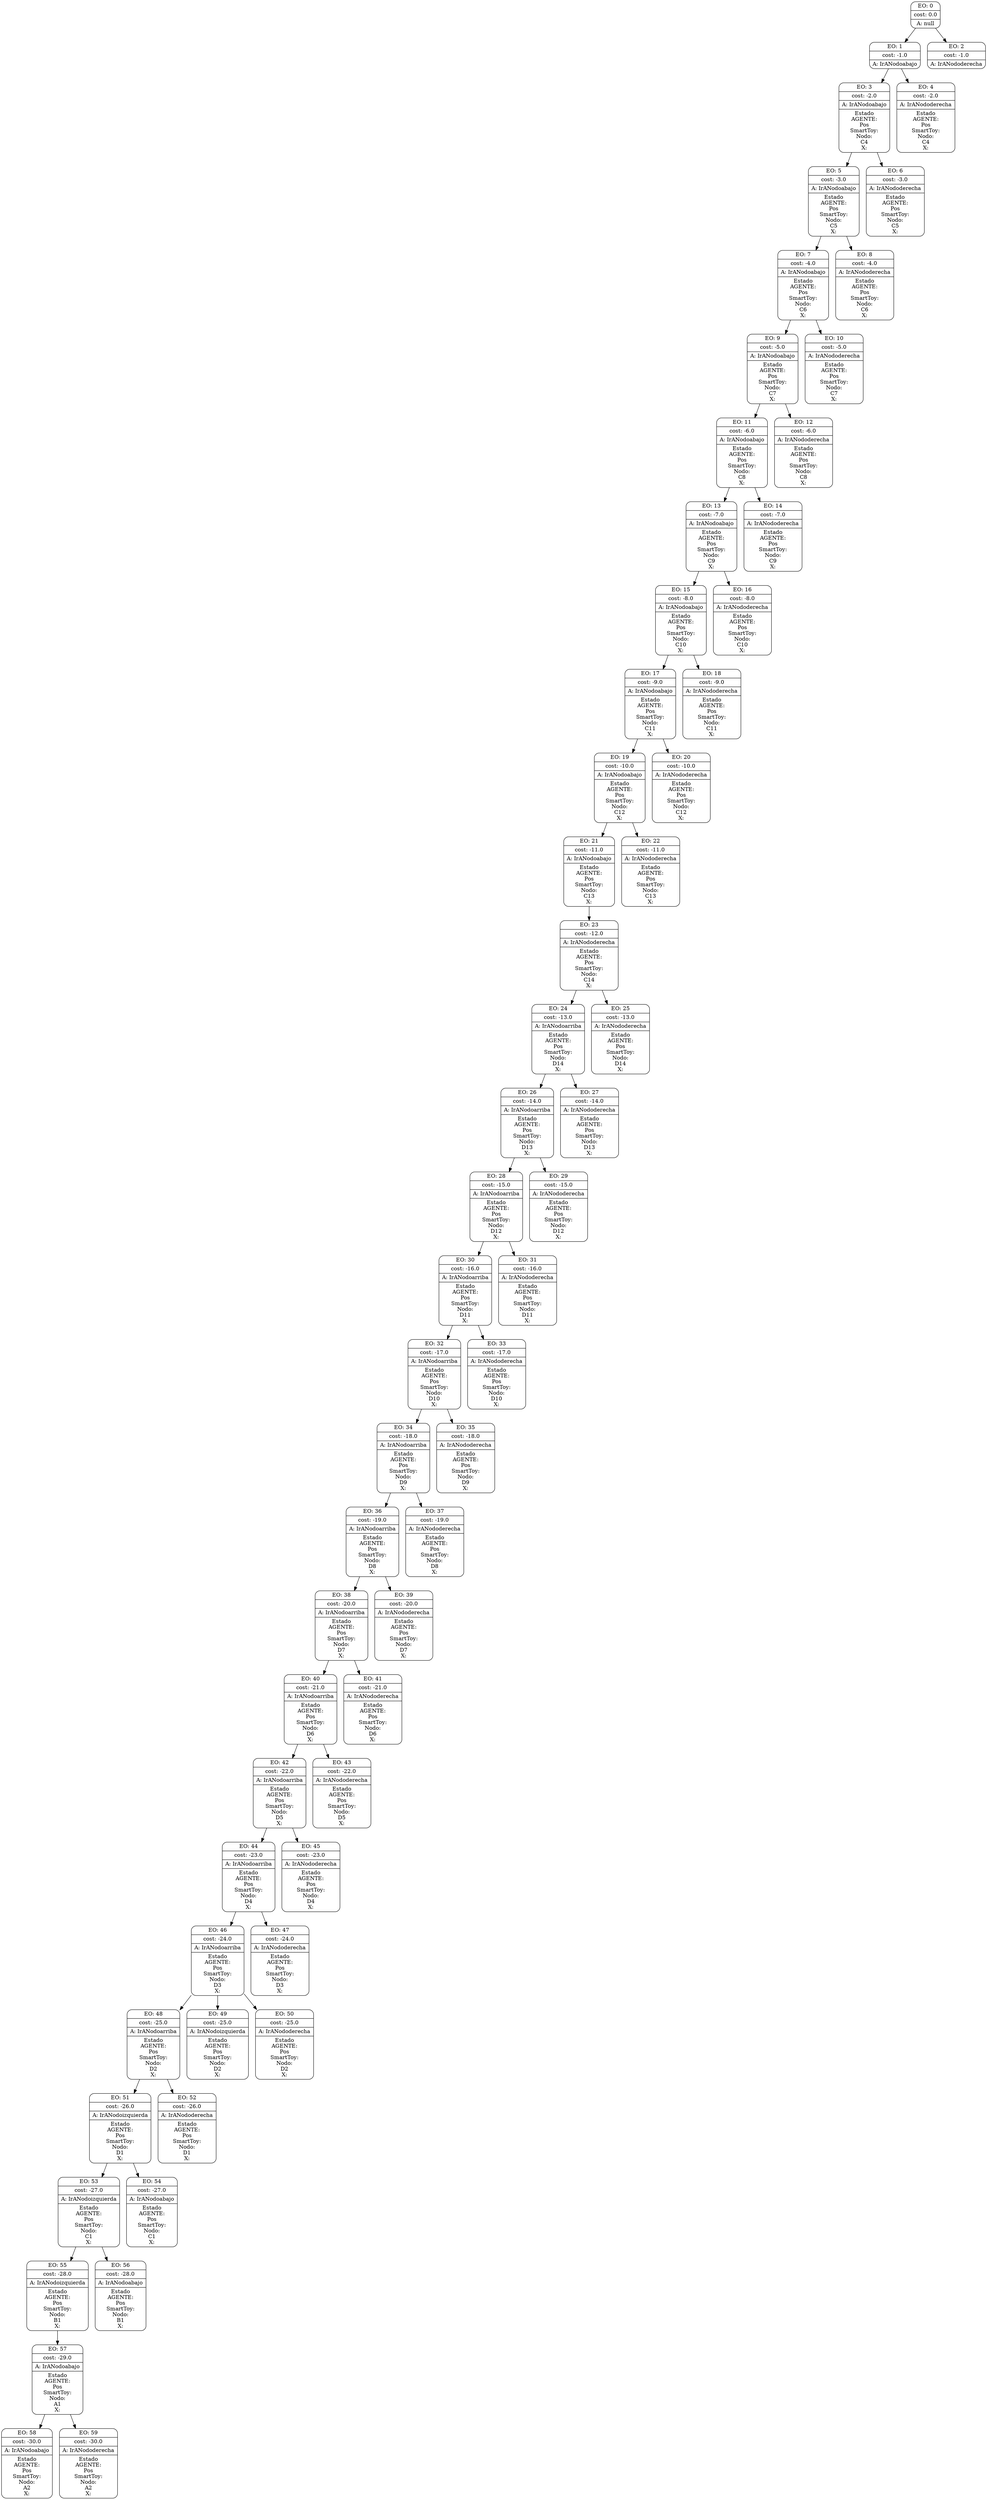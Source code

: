 digraph g {
node [shape = Mrecord];
nodo0[label="{EO: 0|cost: 0.0|A: null}"]
nodo1[label="{EO: 1|cost: -1.0|A: IrANodoabajo
}"]
nodo3[label="{EO: 3|cost: -2.0|A: IrANodoabajo
|Estado\nAGENTE:\n
Pos\nSmartToy:\nNodo:\nC4\nX:\n

}"]
nodo5[label="{EO: 5|cost: -3.0|A: IrANodoabajo
|Estado\nAGENTE:\n
Pos\nSmartToy:\nNodo:\nC5\nX:\n

}"]
nodo7[label="{EO: 7|cost: -4.0|A: IrANodoabajo
|Estado\nAGENTE:\n
Pos\nSmartToy:\nNodo:\nC6\nX:\n

}"]
nodo9[label="{EO: 9|cost: -5.0|A: IrANodoabajo
|Estado\nAGENTE:\n
Pos\nSmartToy:\nNodo:\nC7\nX:\n

}"]
nodo11[label="{EO: 11|cost: -6.0|A: IrANodoabajo
|Estado\nAGENTE:\n
Pos\nSmartToy:\nNodo:\nC8\nX:\n

}"]
nodo13[label="{EO: 13|cost: -7.0|A: IrANodoabajo
|Estado\nAGENTE:\n
Pos\nSmartToy:\nNodo:\nC9\nX:\n

}"]
nodo15[label="{EO: 15|cost: -8.0|A: IrANodoabajo
|Estado\nAGENTE:\n
Pos\nSmartToy:\nNodo:\nC10\nX:\n

}"]
nodo17[label="{EO: 17|cost: -9.0|A: IrANodoabajo
|Estado\nAGENTE:\n
Pos\nSmartToy:\nNodo:\nC11\nX:\n

}"]
nodo19[label="{EO: 19|cost: -10.0|A: IrANodoabajo
|Estado\nAGENTE:\n
Pos\nSmartToy:\nNodo:\nC12\nX:\n

}"]
nodo21[label="{EO: 21|cost: -11.0|A: IrANodoabajo
|Estado\nAGENTE:\n
Pos\nSmartToy:\nNodo:\nC13\nX:\n

}"]
nodo23[label="{EO: 23|cost: -12.0|A: IrANododerecha
|Estado\nAGENTE:\n
Pos\nSmartToy:\nNodo:\nC14\nX:\n

}"]
nodo24[label="{EO: 24|cost: -13.0|A: IrANodoarriba
|Estado\nAGENTE:\n
Pos\nSmartToy:\nNodo:\nD14\nX:\n

}"]
nodo26[label="{EO: 26|cost: -14.0|A: IrANodoarriba
|Estado\nAGENTE:\n
Pos\nSmartToy:\nNodo:\nD13\nX:\n

}"]
nodo28[label="{EO: 28|cost: -15.0|A: IrANodoarriba
|Estado\nAGENTE:\n
Pos\nSmartToy:\nNodo:\nD12\nX:\n

}"]
nodo30[label="{EO: 30|cost: -16.0|A: IrANodoarriba
|Estado\nAGENTE:\n
Pos\nSmartToy:\nNodo:\nD11\nX:\n

}"]
nodo32[label="{EO: 32|cost: -17.0|A: IrANodoarriba
|Estado\nAGENTE:\n
Pos\nSmartToy:\nNodo:\nD10\nX:\n

}"]
nodo34[label="{EO: 34|cost: -18.0|A: IrANodoarriba
|Estado\nAGENTE:\n
Pos\nSmartToy:\nNodo:\nD9\nX:\n

}"]
nodo36[label="{EO: 36|cost: -19.0|A: IrANodoarriba
|Estado\nAGENTE:\n
Pos\nSmartToy:\nNodo:\nD8\nX:\n

}"]
nodo38[label="{EO: 38|cost: -20.0|A: IrANodoarriba
|Estado\nAGENTE:\n
Pos\nSmartToy:\nNodo:\nD7\nX:\n

}"]
nodo40[label="{EO: 40|cost: -21.0|A: IrANodoarriba
|Estado\nAGENTE:\n
Pos\nSmartToy:\nNodo:\nD6\nX:\n

}"]
nodo42[label="{EO: 42|cost: -22.0|A: IrANodoarriba
|Estado\nAGENTE:\n
Pos\nSmartToy:\nNodo:\nD5\nX:\n

}"]
nodo44[label="{EO: 44|cost: -23.0|A: IrANodoarriba
|Estado\nAGENTE:\n
Pos\nSmartToy:\nNodo:\nD4\nX:\n

}"]
nodo46[label="{EO: 46|cost: -24.0|A: IrANodoarriba
|Estado\nAGENTE:\n
Pos\nSmartToy:\nNodo:\nD3\nX:\n

}"]
nodo48[label="{EO: 48|cost: -25.0|A: IrANodoarriba
|Estado\nAGENTE:\n
Pos\nSmartToy:\nNodo:\nD2\nX:\n

}"]
nodo51[label="{EO: 51|cost: -26.0|A: IrANodoizquierda
|Estado\nAGENTE:\n
Pos\nSmartToy:\nNodo:\nD1\nX:\n

}"]
nodo53[label="{EO: 53|cost: -27.0|A: IrANodoizquierda
|Estado\nAGENTE:\n
Pos\nSmartToy:\nNodo:\nC1\nX:\n

}"]
nodo55[label="{EO: 55|cost: -28.0|A: IrANodoizquierda
|Estado\nAGENTE:\n
Pos\nSmartToy:\nNodo:\nB1\nX:\n

}"]
nodo57[label="{EO: 57|cost: -29.0|A: IrANodoabajo
|Estado\nAGENTE:\n
Pos\nSmartToy:\nNodo:\nA1\nX:\n

}"]
nodo58[label="{EO: 58|cost: -30.0|A: IrANodoabajo
|Estado\nAGENTE:\n
Pos\nSmartToy:\nNodo:\nA2\nX:\n

}"]

nodo57 -> nodo58;
nodo59[label="{EO: 59|cost: -30.0|A: IrANododerecha
|Estado\nAGENTE:\n
Pos\nSmartToy:\nNodo:\nA2\nX:\n

}"]

nodo57 -> nodo59;

nodo55 -> nodo57;

nodo53 -> nodo55;
nodo56[label="{EO: 56|cost: -28.0|A: IrANodoabajo
|Estado\nAGENTE:\n
Pos\nSmartToy:\nNodo:\nB1\nX:\n

}"]

nodo53 -> nodo56;

nodo51 -> nodo53;
nodo54[label="{EO: 54|cost: -27.0|A: IrANodoabajo
|Estado\nAGENTE:\n
Pos\nSmartToy:\nNodo:\nC1\nX:\n

}"]

nodo51 -> nodo54;

nodo48 -> nodo51;
nodo52[label="{EO: 52|cost: -26.0|A: IrANododerecha
|Estado\nAGENTE:\n
Pos\nSmartToy:\nNodo:\nD1\nX:\n

}"]

nodo48 -> nodo52;

nodo46 -> nodo48;
nodo49[label="{EO: 49|cost: -25.0|A: IrANodoizquierda
|Estado\nAGENTE:\n
Pos\nSmartToy:\nNodo:\nD2\nX:\n

}"]

nodo46 -> nodo49;
nodo50[label="{EO: 50|cost: -25.0|A: IrANododerecha
|Estado\nAGENTE:\n
Pos\nSmartToy:\nNodo:\nD2\nX:\n

}"]

nodo46 -> nodo50;

nodo44 -> nodo46;
nodo47[label="{EO: 47|cost: -24.0|A: IrANododerecha
|Estado\nAGENTE:\n
Pos\nSmartToy:\nNodo:\nD3\nX:\n

}"]

nodo44 -> nodo47;

nodo42 -> nodo44;
nodo45[label="{EO: 45|cost: -23.0|A: IrANododerecha
|Estado\nAGENTE:\n
Pos\nSmartToy:\nNodo:\nD4\nX:\n

}"]

nodo42 -> nodo45;

nodo40 -> nodo42;
nodo43[label="{EO: 43|cost: -22.0|A: IrANododerecha
|Estado\nAGENTE:\n
Pos\nSmartToy:\nNodo:\nD5\nX:\n

}"]

nodo40 -> nodo43;

nodo38 -> nodo40;
nodo41[label="{EO: 41|cost: -21.0|A: IrANododerecha
|Estado\nAGENTE:\n
Pos\nSmartToy:\nNodo:\nD6\nX:\n

}"]

nodo38 -> nodo41;

nodo36 -> nodo38;
nodo39[label="{EO: 39|cost: -20.0|A: IrANododerecha
|Estado\nAGENTE:\n
Pos\nSmartToy:\nNodo:\nD7\nX:\n

}"]

nodo36 -> nodo39;

nodo34 -> nodo36;
nodo37[label="{EO: 37|cost: -19.0|A: IrANododerecha
|Estado\nAGENTE:\n
Pos\nSmartToy:\nNodo:\nD8\nX:\n

}"]

nodo34 -> nodo37;

nodo32 -> nodo34;
nodo35[label="{EO: 35|cost: -18.0|A: IrANododerecha
|Estado\nAGENTE:\n
Pos\nSmartToy:\nNodo:\nD9\nX:\n

}"]

nodo32 -> nodo35;

nodo30 -> nodo32;
nodo33[label="{EO: 33|cost: -17.0|A: IrANododerecha
|Estado\nAGENTE:\n
Pos\nSmartToy:\nNodo:\nD10\nX:\n

}"]

nodo30 -> nodo33;

nodo28 -> nodo30;
nodo31[label="{EO: 31|cost: -16.0|A: IrANododerecha
|Estado\nAGENTE:\n
Pos\nSmartToy:\nNodo:\nD11\nX:\n

}"]

nodo28 -> nodo31;

nodo26 -> nodo28;
nodo29[label="{EO: 29|cost: -15.0|A: IrANododerecha
|Estado\nAGENTE:\n
Pos\nSmartToy:\nNodo:\nD12\nX:\n

}"]

nodo26 -> nodo29;

nodo24 -> nodo26;
nodo27[label="{EO: 27|cost: -14.0|A: IrANododerecha
|Estado\nAGENTE:\n
Pos\nSmartToy:\nNodo:\nD13\nX:\n

}"]

nodo24 -> nodo27;

nodo23 -> nodo24;
nodo25[label="{EO: 25|cost: -13.0|A: IrANododerecha
|Estado\nAGENTE:\n
Pos\nSmartToy:\nNodo:\nD14\nX:\n

}"]

nodo23 -> nodo25;

nodo21 -> nodo23;

nodo19 -> nodo21;
nodo22[label="{EO: 22|cost: -11.0|A: IrANododerecha
|Estado\nAGENTE:\n
Pos\nSmartToy:\nNodo:\nC13\nX:\n

}"]

nodo19 -> nodo22;

nodo17 -> nodo19;
nodo20[label="{EO: 20|cost: -10.0|A: IrANododerecha
|Estado\nAGENTE:\n
Pos\nSmartToy:\nNodo:\nC12\nX:\n

}"]

nodo17 -> nodo20;

nodo15 -> nodo17;
nodo18[label="{EO: 18|cost: -9.0|A: IrANododerecha
|Estado\nAGENTE:\n
Pos\nSmartToy:\nNodo:\nC11\nX:\n

}"]

nodo15 -> nodo18;

nodo13 -> nodo15;
nodo16[label="{EO: 16|cost: -8.0|A: IrANododerecha
|Estado\nAGENTE:\n
Pos\nSmartToy:\nNodo:\nC10\nX:\n

}"]

nodo13 -> nodo16;

nodo11 -> nodo13;
nodo14[label="{EO: 14|cost: -7.0|A: IrANododerecha
|Estado\nAGENTE:\n
Pos\nSmartToy:\nNodo:\nC9\nX:\n

}"]

nodo11 -> nodo14;

nodo9 -> nodo11;
nodo12[label="{EO: 12|cost: -6.0|A: IrANododerecha
|Estado\nAGENTE:\n
Pos\nSmartToy:\nNodo:\nC8\nX:\n

}"]

nodo9 -> nodo12;

nodo7 -> nodo9;
nodo10[label="{EO: 10|cost: -5.0|A: IrANododerecha
|Estado\nAGENTE:\n
Pos\nSmartToy:\nNodo:\nC7\nX:\n

}"]

nodo7 -> nodo10;

nodo5 -> nodo7;
nodo8[label="{EO: 8|cost: -4.0|A: IrANododerecha
|Estado\nAGENTE:\n
Pos\nSmartToy:\nNodo:\nC6\nX:\n

}"]

nodo5 -> nodo8;

nodo3 -> nodo5;
nodo6[label="{EO: 6|cost: -3.0|A: IrANododerecha
|Estado\nAGENTE:\n
Pos\nSmartToy:\nNodo:\nC5\nX:\n

}"]

nodo3 -> nodo6;

nodo1 -> nodo3;
nodo4[label="{EO: 4|cost: -2.0|A: IrANododerecha
|Estado\nAGENTE:\n
Pos\nSmartToy:\nNodo:\nC4\nX:\n

}"]

nodo1 -> nodo4;

nodo0 -> nodo1;
nodo2[label="{EO: 2|cost: -1.0|A: IrANododerecha
}"]

nodo0 -> nodo2;


}